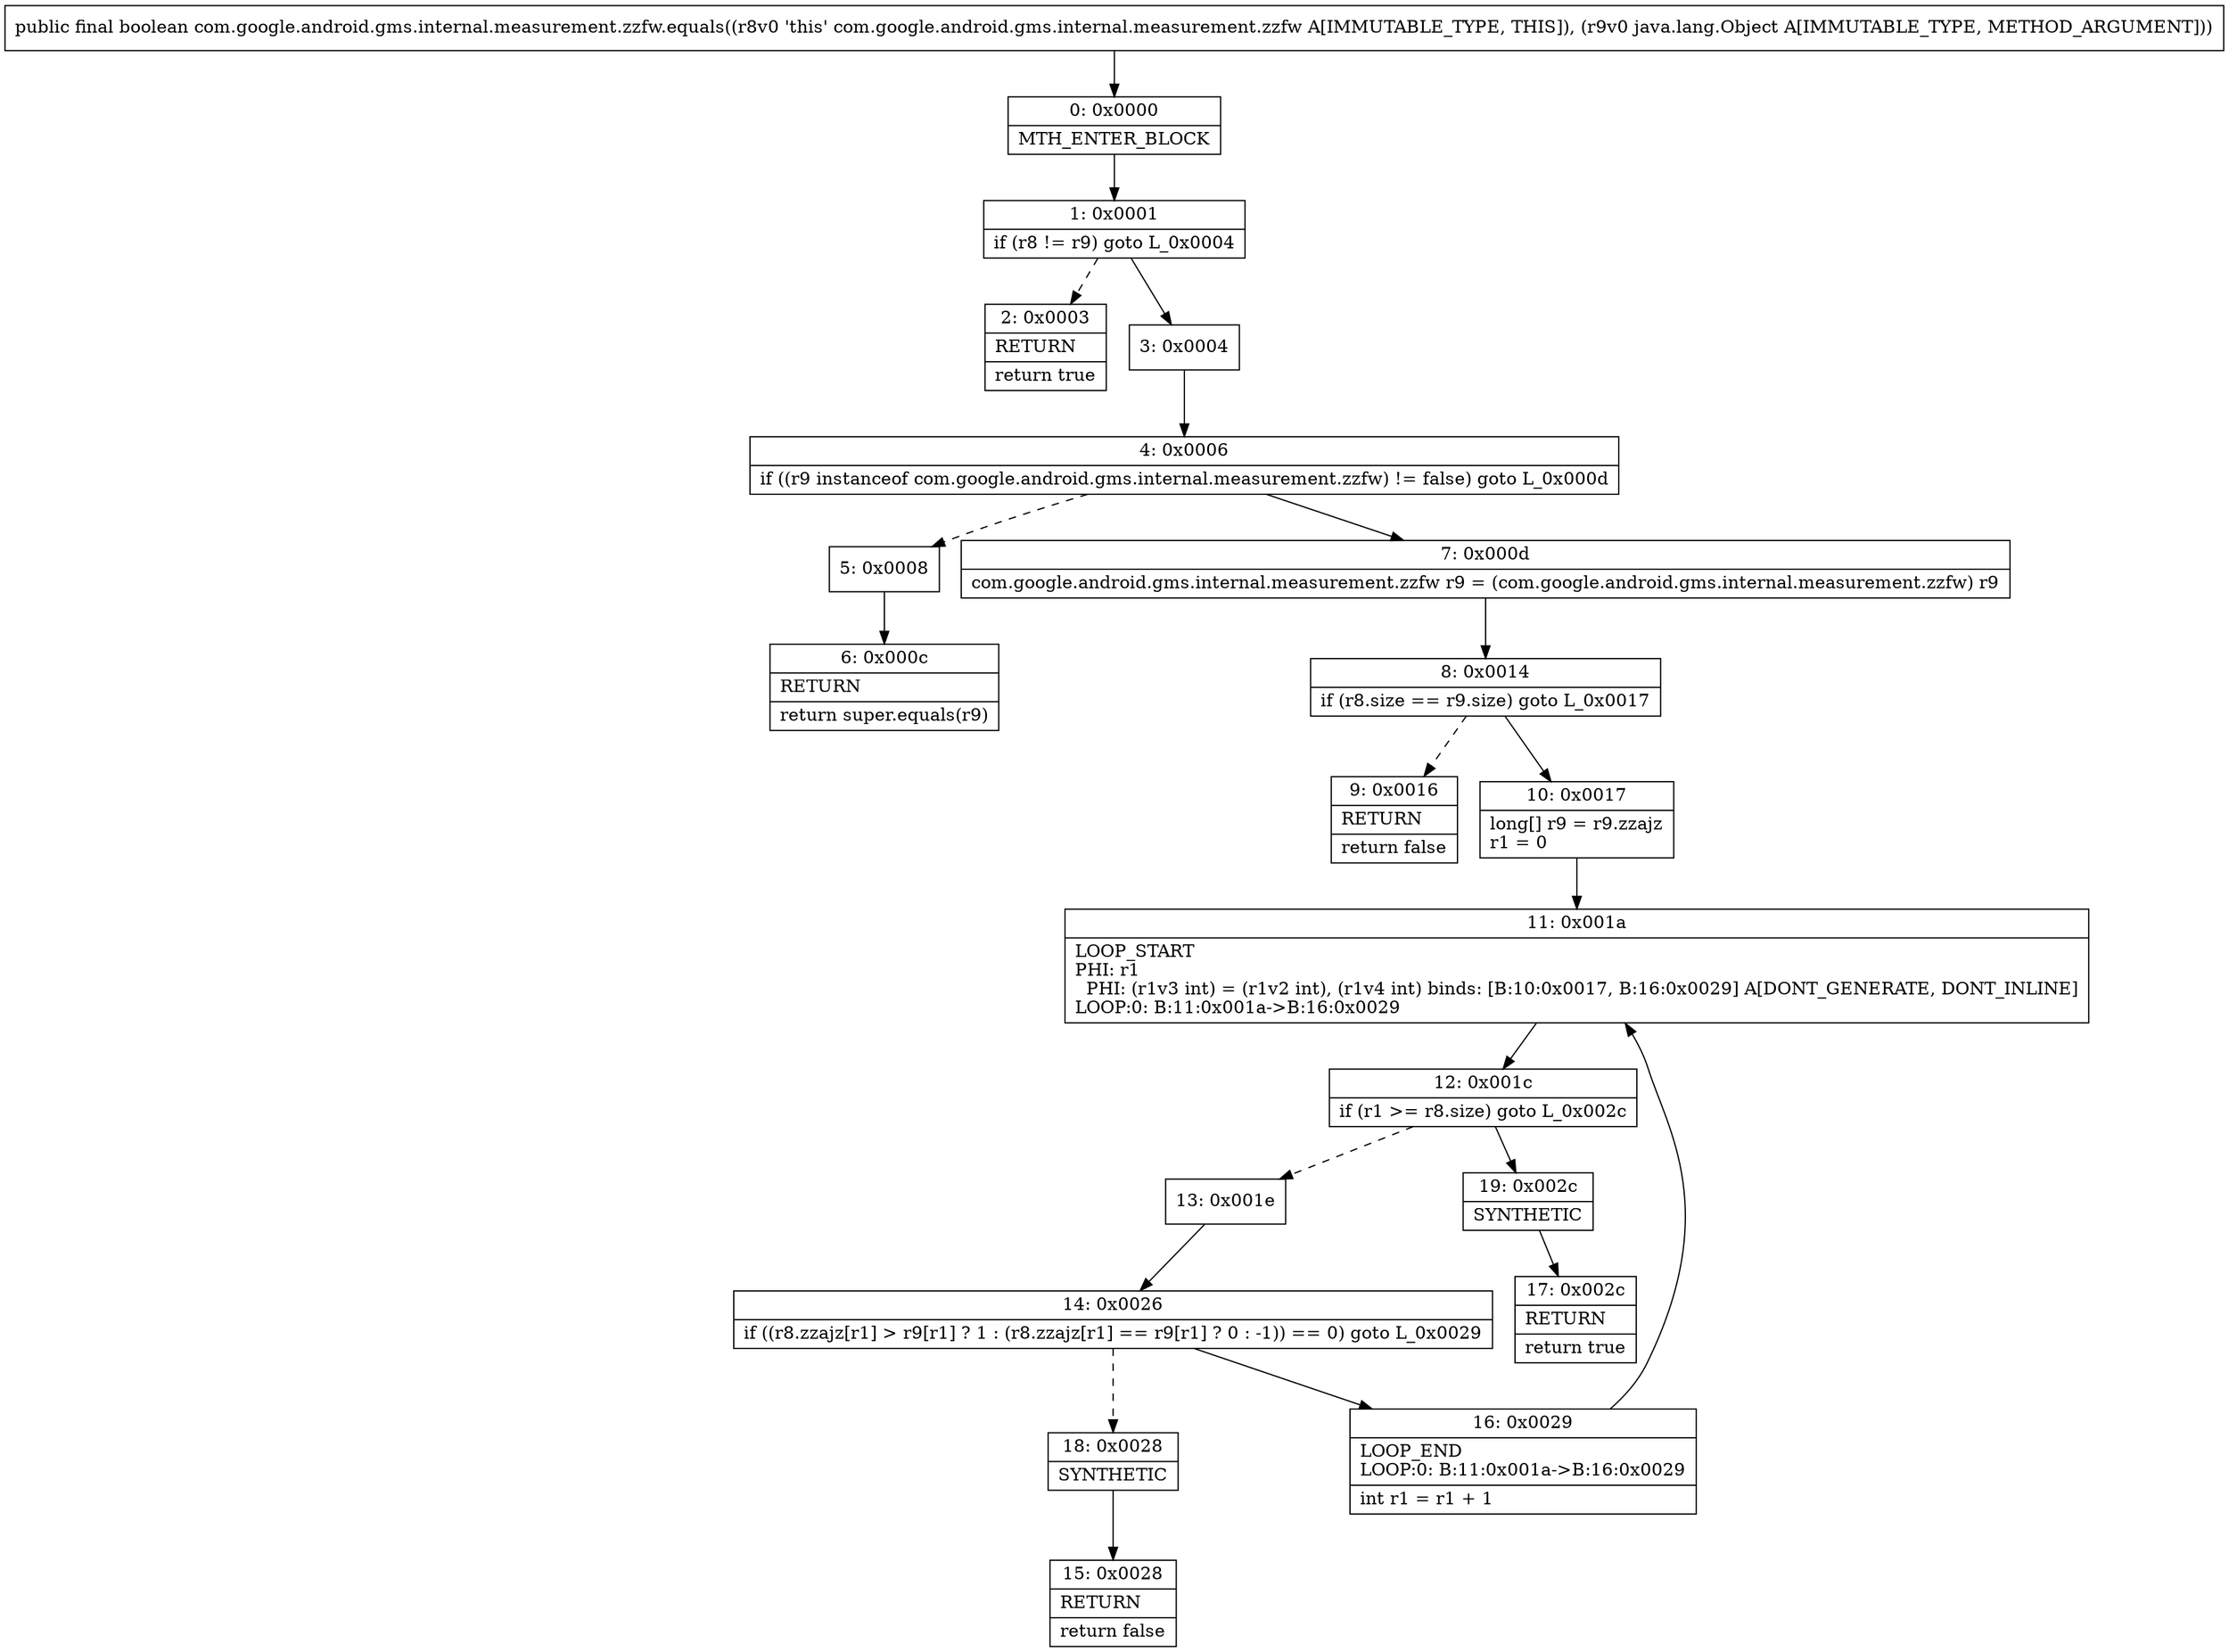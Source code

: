 digraph "CFG forcom.google.android.gms.internal.measurement.zzfw.equals(Ljava\/lang\/Object;)Z" {
Node_0 [shape=record,label="{0\:\ 0x0000|MTH_ENTER_BLOCK\l}"];
Node_1 [shape=record,label="{1\:\ 0x0001|if (r8 != r9) goto L_0x0004\l}"];
Node_2 [shape=record,label="{2\:\ 0x0003|RETURN\l|return true\l}"];
Node_3 [shape=record,label="{3\:\ 0x0004}"];
Node_4 [shape=record,label="{4\:\ 0x0006|if ((r9 instanceof com.google.android.gms.internal.measurement.zzfw) != false) goto L_0x000d\l}"];
Node_5 [shape=record,label="{5\:\ 0x0008}"];
Node_6 [shape=record,label="{6\:\ 0x000c|RETURN\l|return super.equals(r9)\l}"];
Node_7 [shape=record,label="{7\:\ 0x000d|com.google.android.gms.internal.measurement.zzfw r9 = (com.google.android.gms.internal.measurement.zzfw) r9\l}"];
Node_8 [shape=record,label="{8\:\ 0x0014|if (r8.size == r9.size) goto L_0x0017\l}"];
Node_9 [shape=record,label="{9\:\ 0x0016|RETURN\l|return false\l}"];
Node_10 [shape=record,label="{10\:\ 0x0017|long[] r9 = r9.zzajz\lr1 = 0\l}"];
Node_11 [shape=record,label="{11\:\ 0x001a|LOOP_START\lPHI: r1 \l  PHI: (r1v3 int) = (r1v2 int), (r1v4 int) binds: [B:10:0x0017, B:16:0x0029] A[DONT_GENERATE, DONT_INLINE]\lLOOP:0: B:11:0x001a\-\>B:16:0x0029\l}"];
Node_12 [shape=record,label="{12\:\ 0x001c|if (r1 \>= r8.size) goto L_0x002c\l}"];
Node_13 [shape=record,label="{13\:\ 0x001e}"];
Node_14 [shape=record,label="{14\:\ 0x0026|if ((r8.zzajz[r1] \> r9[r1] ? 1 : (r8.zzajz[r1] == r9[r1] ? 0 : \-1)) == 0) goto L_0x0029\l}"];
Node_15 [shape=record,label="{15\:\ 0x0028|RETURN\l|return false\l}"];
Node_16 [shape=record,label="{16\:\ 0x0029|LOOP_END\lLOOP:0: B:11:0x001a\-\>B:16:0x0029\l|int r1 = r1 + 1\l}"];
Node_17 [shape=record,label="{17\:\ 0x002c|RETURN\l|return true\l}"];
Node_18 [shape=record,label="{18\:\ 0x0028|SYNTHETIC\l}"];
Node_19 [shape=record,label="{19\:\ 0x002c|SYNTHETIC\l}"];
MethodNode[shape=record,label="{public final boolean com.google.android.gms.internal.measurement.zzfw.equals((r8v0 'this' com.google.android.gms.internal.measurement.zzfw A[IMMUTABLE_TYPE, THIS]), (r9v0 java.lang.Object A[IMMUTABLE_TYPE, METHOD_ARGUMENT])) }"];
MethodNode -> Node_0;
Node_0 -> Node_1;
Node_1 -> Node_2[style=dashed];
Node_1 -> Node_3;
Node_3 -> Node_4;
Node_4 -> Node_5[style=dashed];
Node_4 -> Node_7;
Node_5 -> Node_6;
Node_7 -> Node_8;
Node_8 -> Node_9[style=dashed];
Node_8 -> Node_10;
Node_10 -> Node_11;
Node_11 -> Node_12;
Node_12 -> Node_13[style=dashed];
Node_12 -> Node_19;
Node_13 -> Node_14;
Node_14 -> Node_16;
Node_14 -> Node_18[style=dashed];
Node_16 -> Node_11;
Node_18 -> Node_15;
Node_19 -> Node_17;
}

